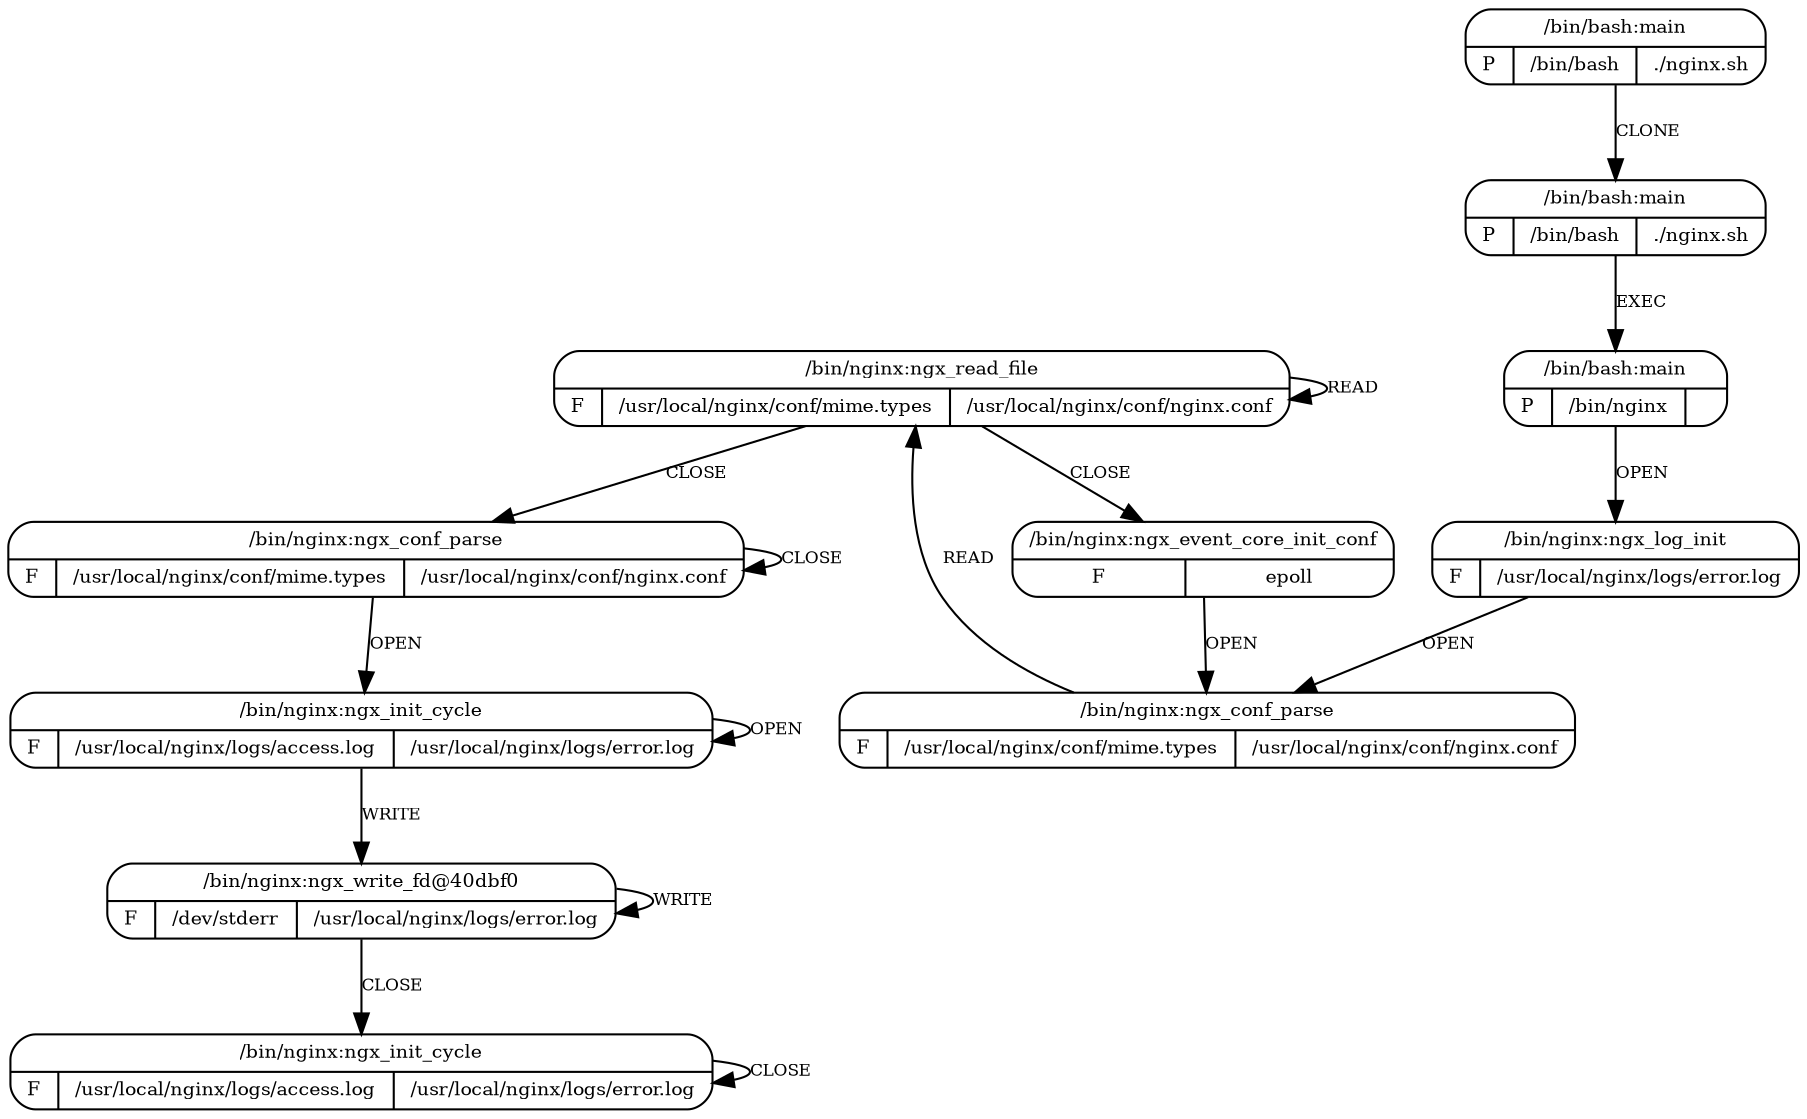 digraph G {
  4 [shape=Mrecord,
     label="{{/bin/nginx:ngx_read_file}|{F|{/usr/local/nginx/conf/mime.types}|{/usr/local/nginx/conf/nginx.conf}}}",
     fontsize=9, ];
  7 [shape=Mrecord,
     label="{{/bin/nginx:ngx_write_fd@40dbf0}|{F|{/dev/stderr}|{/usr/local/nginx/logs/error.log}}}",
     fontsize=9, ];
  9 [shape=Mrecord, label="{{/bin/nginx:ngx_event_core_init_conf}|{F|{epoll}}}",
     fontsize=9, ];
  5 [shape=Mrecord,
     label="{{/bin/nginx:ngx_conf_parse}|{F|{/usr/local/nginx/conf/mime.types}|{/usr/local/nginx/conf/nginx.conf}}}",
     fontsize=9, ];
  10 [shape=Mrecord,
      label="{{/bin/nginx:ngx_conf_parse}|{F|{/usr/local/nginx/conf/mime.types}|{/usr/local/nginx/conf/nginx.conf}}}",
      fontsize=9, ];
  8 [shape=Mrecord,
     label="{{/bin/nginx:ngx_init_cycle}|{F|{/usr/local/nginx/logs/access.log}|{/usr/local/nginx/logs/error.log}}}",
     fontsize=9, ];
  6 [shape=Mrecord,
     label="{{/bin/nginx:ngx_init_cycle}|{F|{/usr/local/nginx/logs/access.log}|{/usr/local/nginx/logs/error.log}}}",
     fontsize=9, ];
  3 [shape=Mrecord,
     label="{{/bin/nginx:ngx_log_init}|{F|{/usr/local/nginx/logs/error.log}}}",
     fontsize=9, ];
  0 [shape=Mrecord, label="{{/bin/bash:main}|{P|/bin/bash|./nginx.sh}}",
     fontsize=9, ];
  1 [shape=Mrecord, label="{{/bin/bash:main}|{P|/bin/bash|./nginx.sh}}",
     fontsize=9, ];
  2 [shape=Mrecord, label="{{/bin/bash:main}|{P|/bin/nginx|}}", fontsize=9, ];
  
  
  4 -> 4 [label="READ", fontsize=8, ];
  4 -> 9 [label="CLOSE", fontsize=8, ];
  4 -> 5 [label="CLOSE", fontsize=8, ];
  7 -> 7 [label="WRITE", fontsize=8, ];
  7 -> 8 [label="CLOSE", fontsize=8, ];
  9 -> 10 [label="OPEN", fontsize=8, ];
  5 -> 5 [label="CLOSE", fontsize=8, ];
  5 -> 6 [label="OPEN", fontsize=8, ];
  10 -> 4 [label="READ", fontsize=8, ];
  8 -> 8 [label="CLOSE", fontsize=8, ];
  6 -> 7 [label="WRITE", fontsize=8, ];
  6 -> 6 [label="OPEN", fontsize=8, ];
  3 -> 10 [label="OPEN", fontsize=8, ];
  0 -> 1 [label="CLONE", fontsize=8, ];
  1 -> 2 [label="EXEC", fontsize=8, ];
  2 -> 3 [label="OPEN", fontsize=8, ];
  
  }